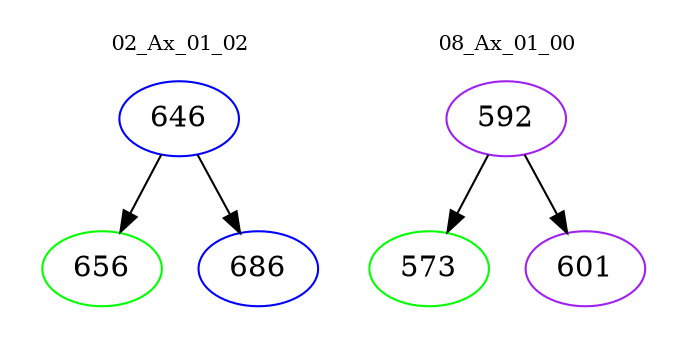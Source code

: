 digraph{
subgraph cluster_0 {
color = white
label = "02_Ax_01_02";
fontsize=10;
T0_646 [label="646", color="blue"]
T0_646 -> T0_656 [color="black"]
T0_656 [label="656", color="green"]
T0_646 -> T0_686 [color="black"]
T0_686 [label="686", color="blue"]
}
subgraph cluster_1 {
color = white
label = "08_Ax_01_00";
fontsize=10;
T1_592 [label="592", color="purple"]
T1_592 -> T1_573 [color="black"]
T1_573 [label="573", color="green"]
T1_592 -> T1_601 [color="black"]
T1_601 [label="601", color="purple"]
}
}
